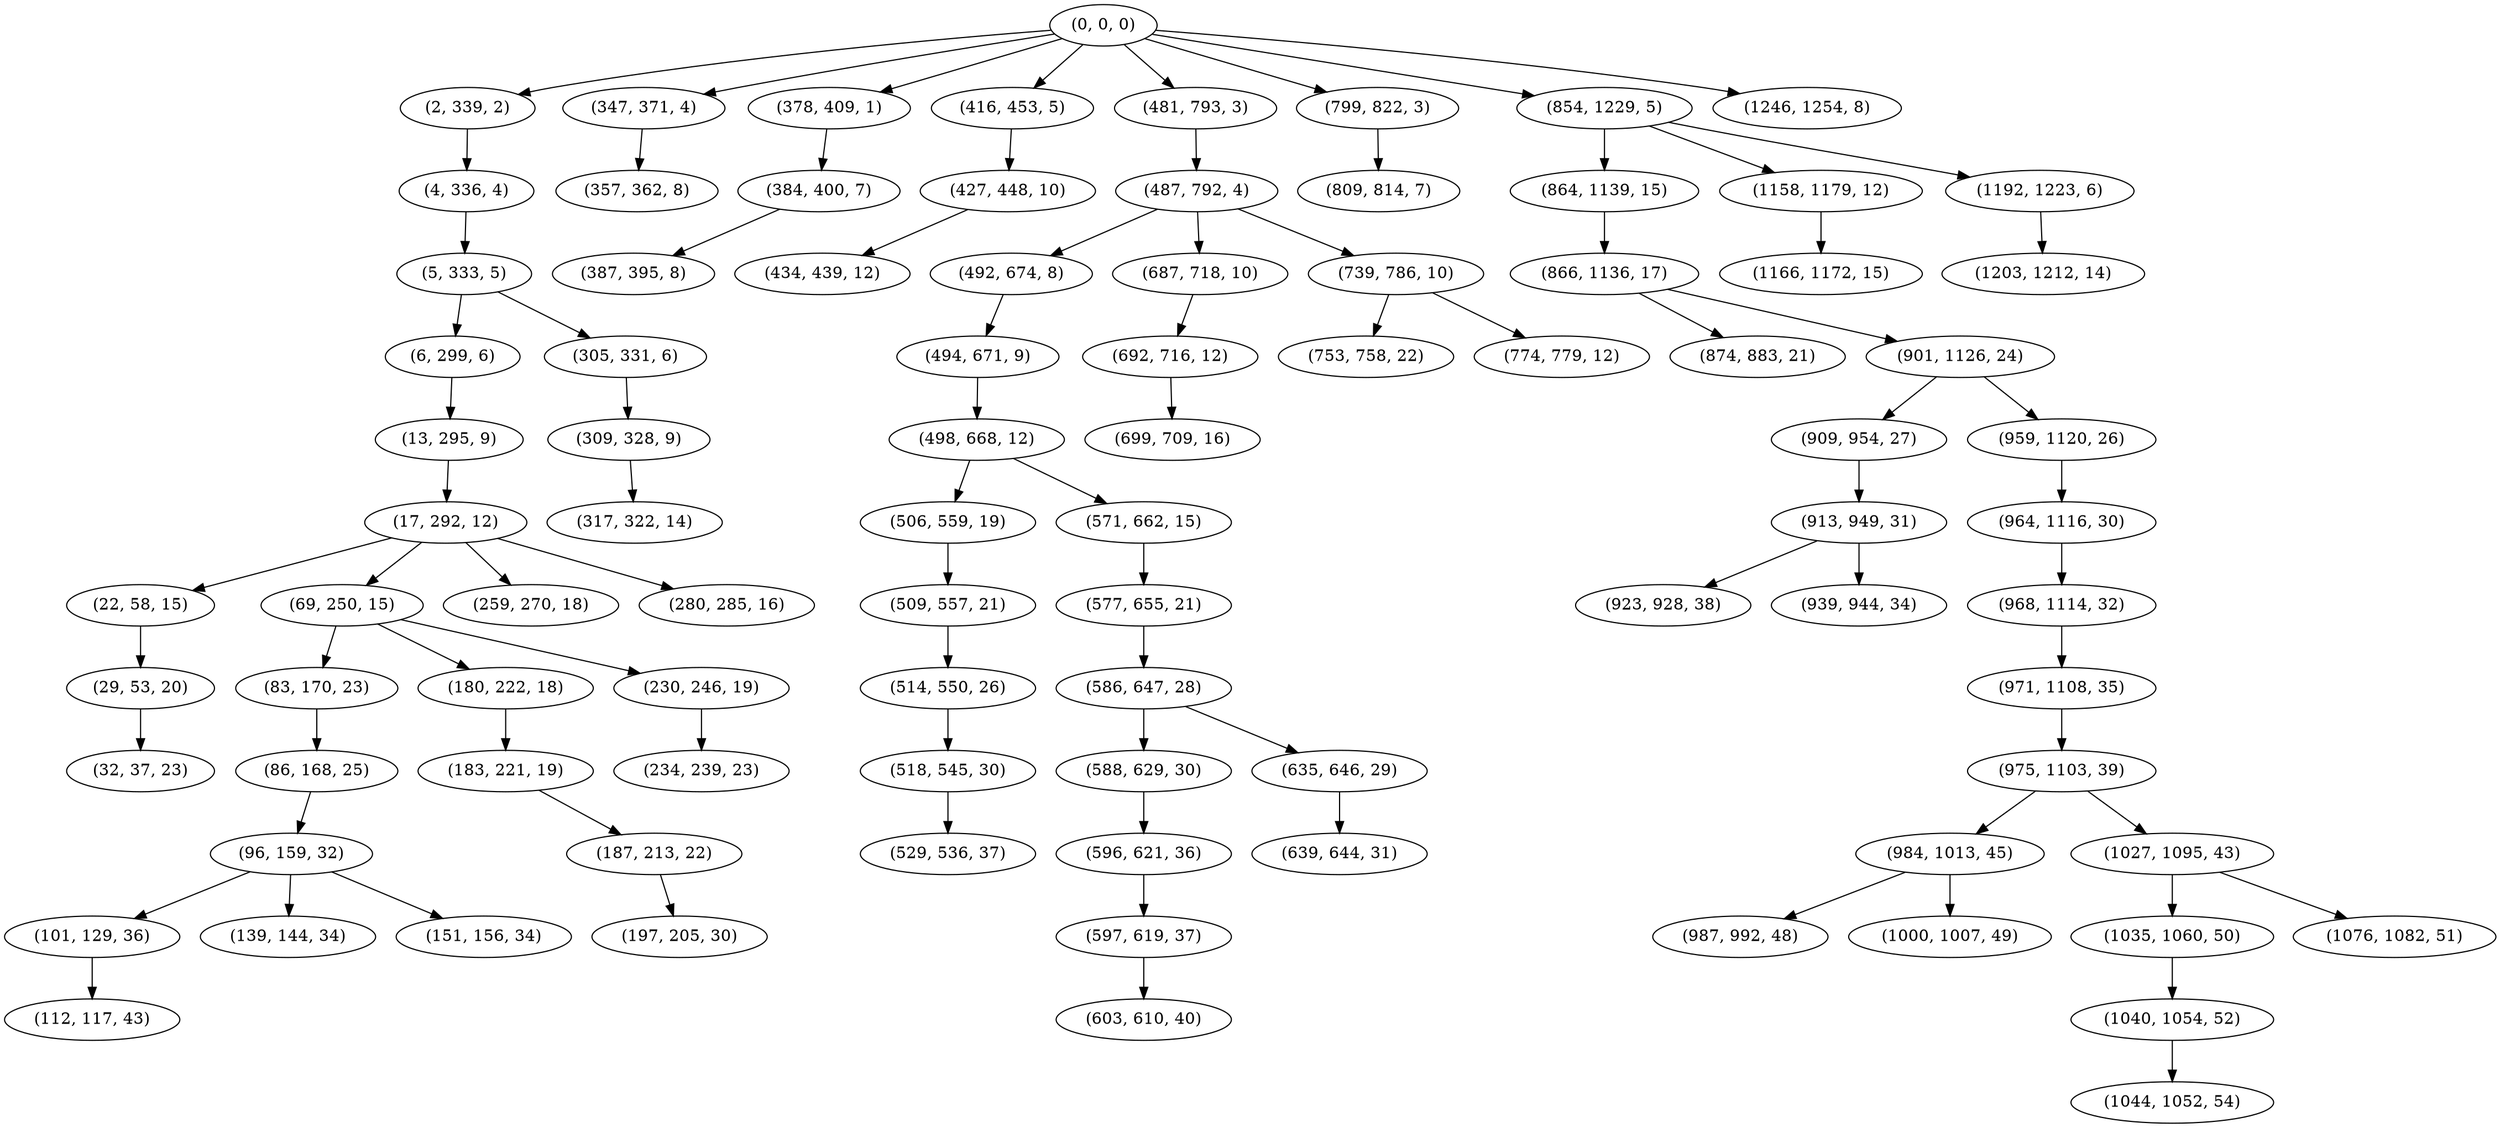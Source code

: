 digraph tree {
    "(0, 0, 0)";
    "(2, 339, 2)";
    "(4, 336, 4)";
    "(5, 333, 5)";
    "(6, 299, 6)";
    "(13, 295, 9)";
    "(17, 292, 12)";
    "(22, 58, 15)";
    "(29, 53, 20)";
    "(32, 37, 23)";
    "(69, 250, 15)";
    "(83, 170, 23)";
    "(86, 168, 25)";
    "(96, 159, 32)";
    "(101, 129, 36)";
    "(112, 117, 43)";
    "(139, 144, 34)";
    "(151, 156, 34)";
    "(180, 222, 18)";
    "(183, 221, 19)";
    "(187, 213, 22)";
    "(197, 205, 30)";
    "(230, 246, 19)";
    "(234, 239, 23)";
    "(259, 270, 18)";
    "(280, 285, 16)";
    "(305, 331, 6)";
    "(309, 328, 9)";
    "(317, 322, 14)";
    "(347, 371, 4)";
    "(357, 362, 8)";
    "(378, 409, 1)";
    "(384, 400, 7)";
    "(387, 395, 8)";
    "(416, 453, 5)";
    "(427, 448, 10)";
    "(434, 439, 12)";
    "(481, 793, 3)";
    "(487, 792, 4)";
    "(492, 674, 8)";
    "(494, 671, 9)";
    "(498, 668, 12)";
    "(506, 559, 19)";
    "(509, 557, 21)";
    "(514, 550, 26)";
    "(518, 545, 30)";
    "(529, 536, 37)";
    "(571, 662, 15)";
    "(577, 655, 21)";
    "(586, 647, 28)";
    "(588, 629, 30)";
    "(596, 621, 36)";
    "(597, 619, 37)";
    "(603, 610, 40)";
    "(635, 646, 29)";
    "(639, 644, 31)";
    "(687, 718, 10)";
    "(692, 716, 12)";
    "(699, 709, 16)";
    "(739, 786, 10)";
    "(753, 758, 22)";
    "(774, 779, 12)";
    "(799, 822, 3)";
    "(809, 814, 7)";
    "(854, 1229, 5)";
    "(864, 1139, 15)";
    "(866, 1136, 17)";
    "(874, 883, 21)";
    "(901, 1126, 24)";
    "(909, 954, 27)";
    "(913, 949, 31)";
    "(923, 928, 38)";
    "(939, 944, 34)";
    "(959, 1120, 26)";
    "(964, 1116, 30)";
    "(968, 1114, 32)";
    "(971, 1108, 35)";
    "(975, 1103, 39)";
    "(984, 1013, 45)";
    "(987, 992, 48)";
    "(1000, 1007, 49)";
    "(1027, 1095, 43)";
    "(1035, 1060, 50)";
    "(1040, 1054, 52)";
    "(1044, 1052, 54)";
    "(1076, 1082, 51)";
    "(1158, 1179, 12)";
    "(1166, 1172, 15)";
    "(1192, 1223, 6)";
    "(1203, 1212, 14)";
    "(1246, 1254, 8)";
    "(0, 0, 0)" -> "(2, 339, 2)";
    "(0, 0, 0)" -> "(347, 371, 4)";
    "(0, 0, 0)" -> "(378, 409, 1)";
    "(0, 0, 0)" -> "(416, 453, 5)";
    "(0, 0, 0)" -> "(481, 793, 3)";
    "(0, 0, 0)" -> "(799, 822, 3)";
    "(0, 0, 0)" -> "(854, 1229, 5)";
    "(0, 0, 0)" -> "(1246, 1254, 8)";
    "(2, 339, 2)" -> "(4, 336, 4)";
    "(4, 336, 4)" -> "(5, 333, 5)";
    "(5, 333, 5)" -> "(6, 299, 6)";
    "(5, 333, 5)" -> "(305, 331, 6)";
    "(6, 299, 6)" -> "(13, 295, 9)";
    "(13, 295, 9)" -> "(17, 292, 12)";
    "(17, 292, 12)" -> "(22, 58, 15)";
    "(17, 292, 12)" -> "(69, 250, 15)";
    "(17, 292, 12)" -> "(259, 270, 18)";
    "(17, 292, 12)" -> "(280, 285, 16)";
    "(22, 58, 15)" -> "(29, 53, 20)";
    "(29, 53, 20)" -> "(32, 37, 23)";
    "(69, 250, 15)" -> "(83, 170, 23)";
    "(69, 250, 15)" -> "(180, 222, 18)";
    "(69, 250, 15)" -> "(230, 246, 19)";
    "(83, 170, 23)" -> "(86, 168, 25)";
    "(86, 168, 25)" -> "(96, 159, 32)";
    "(96, 159, 32)" -> "(101, 129, 36)";
    "(96, 159, 32)" -> "(139, 144, 34)";
    "(96, 159, 32)" -> "(151, 156, 34)";
    "(101, 129, 36)" -> "(112, 117, 43)";
    "(180, 222, 18)" -> "(183, 221, 19)";
    "(183, 221, 19)" -> "(187, 213, 22)";
    "(187, 213, 22)" -> "(197, 205, 30)";
    "(230, 246, 19)" -> "(234, 239, 23)";
    "(305, 331, 6)" -> "(309, 328, 9)";
    "(309, 328, 9)" -> "(317, 322, 14)";
    "(347, 371, 4)" -> "(357, 362, 8)";
    "(378, 409, 1)" -> "(384, 400, 7)";
    "(384, 400, 7)" -> "(387, 395, 8)";
    "(416, 453, 5)" -> "(427, 448, 10)";
    "(427, 448, 10)" -> "(434, 439, 12)";
    "(481, 793, 3)" -> "(487, 792, 4)";
    "(487, 792, 4)" -> "(492, 674, 8)";
    "(487, 792, 4)" -> "(687, 718, 10)";
    "(487, 792, 4)" -> "(739, 786, 10)";
    "(492, 674, 8)" -> "(494, 671, 9)";
    "(494, 671, 9)" -> "(498, 668, 12)";
    "(498, 668, 12)" -> "(506, 559, 19)";
    "(498, 668, 12)" -> "(571, 662, 15)";
    "(506, 559, 19)" -> "(509, 557, 21)";
    "(509, 557, 21)" -> "(514, 550, 26)";
    "(514, 550, 26)" -> "(518, 545, 30)";
    "(518, 545, 30)" -> "(529, 536, 37)";
    "(571, 662, 15)" -> "(577, 655, 21)";
    "(577, 655, 21)" -> "(586, 647, 28)";
    "(586, 647, 28)" -> "(588, 629, 30)";
    "(586, 647, 28)" -> "(635, 646, 29)";
    "(588, 629, 30)" -> "(596, 621, 36)";
    "(596, 621, 36)" -> "(597, 619, 37)";
    "(597, 619, 37)" -> "(603, 610, 40)";
    "(635, 646, 29)" -> "(639, 644, 31)";
    "(687, 718, 10)" -> "(692, 716, 12)";
    "(692, 716, 12)" -> "(699, 709, 16)";
    "(739, 786, 10)" -> "(753, 758, 22)";
    "(739, 786, 10)" -> "(774, 779, 12)";
    "(799, 822, 3)" -> "(809, 814, 7)";
    "(854, 1229, 5)" -> "(864, 1139, 15)";
    "(854, 1229, 5)" -> "(1158, 1179, 12)";
    "(854, 1229, 5)" -> "(1192, 1223, 6)";
    "(864, 1139, 15)" -> "(866, 1136, 17)";
    "(866, 1136, 17)" -> "(874, 883, 21)";
    "(866, 1136, 17)" -> "(901, 1126, 24)";
    "(901, 1126, 24)" -> "(909, 954, 27)";
    "(901, 1126, 24)" -> "(959, 1120, 26)";
    "(909, 954, 27)" -> "(913, 949, 31)";
    "(913, 949, 31)" -> "(923, 928, 38)";
    "(913, 949, 31)" -> "(939, 944, 34)";
    "(959, 1120, 26)" -> "(964, 1116, 30)";
    "(964, 1116, 30)" -> "(968, 1114, 32)";
    "(968, 1114, 32)" -> "(971, 1108, 35)";
    "(971, 1108, 35)" -> "(975, 1103, 39)";
    "(975, 1103, 39)" -> "(984, 1013, 45)";
    "(975, 1103, 39)" -> "(1027, 1095, 43)";
    "(984, 1013, 45)" -> "(987, 992, 48)";
    "(984, 1013, 45)" -> "(1000, 1007, 49)";
    "(1027, 1095, 43)" -> "(1035, 1060, 50)";
    "(1027, 1095, 43)" -> "(1076, 1082, 51)";
    "(1035, 1060, 50)" -> "(1040, 1054, 52)";
    "(1040, 1054, 52)" -> "(1044, 1052, 54)";
    "(1158, 1179, 12)" -> "(1166, 1172, 15)";
    "(1192, 1223, 6)" -> "(1203, 1212, 14)";
}
